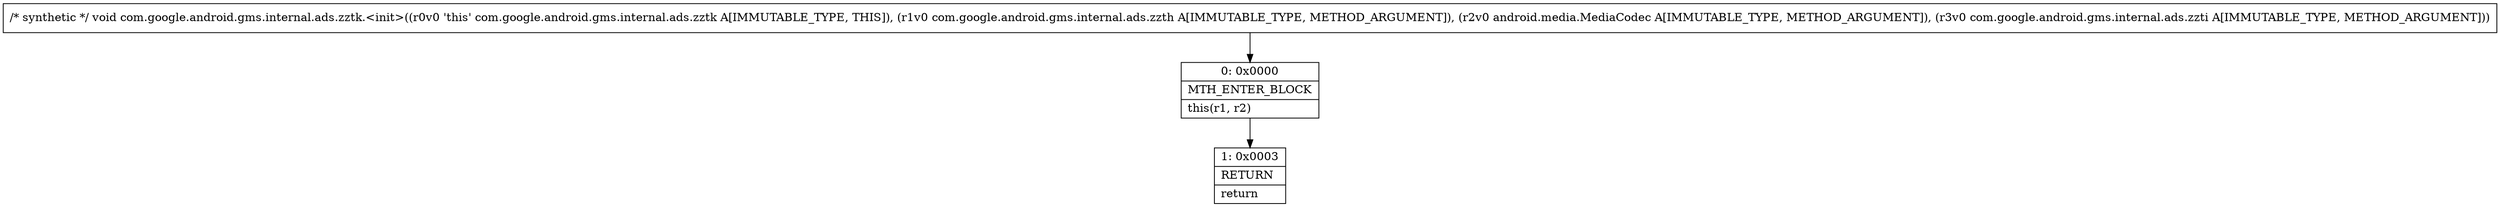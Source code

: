 digraph "CFG forcom.google.android.gms.internal.ads.zztk.\<init\>(Lcom\/google\/android\/gms\/internal\/ads\/zzth;Landroid\/media\/MediaCodec;Lcom\/google\/android\/gms\/internal\/ads\/zzti;)V" {
Node_0 [shape=record,label="{0\:\ 0x0000|MTH_ENTER_BLOCK\l|this(r1, r2)\l}"];
Node_1 [shape=record,label="{1\:\ 0x0003|RETURN\l|return\l}"];
MethodNode[shape=record,label="{\/* synthetic *\/ void com.google.android.gms.internal.ads.zztk.\<init\>((r0v0 'this' com.google.android.gms.internal.ads.zztk A[IMMUTABLE_TYPE, THIS]), (r1v0 com.google.android.gms.internal.ads.zzth A[IMMUTABLE_TYPE, METHOD_ARGUMENT]), (r2v0 android.media.MediaCodec A[IMMUTABLE_TYPE, METHOD_ARGUMENT]), (r3v0 com.google.android.gms.internal.ads.zzti A[IMMUTABLE_TYPE, METHOD_ARGUMENT])) }"];
MethodNode -> Node_0;
Node_0 -> Node_1;
}

